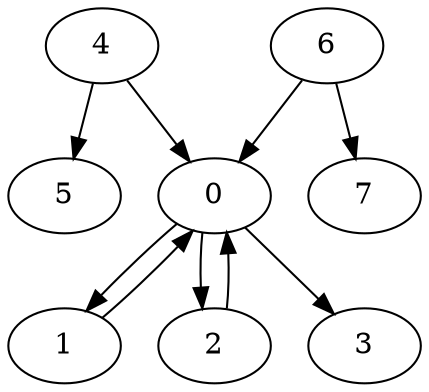 digraph G {
0;
1;
2;
3;
4;
5;
6;
7;
0->1 ;
0->2 ;
0->3 ;
1->0 ;
2->0 ;
4->5 ;
4->0 ;
6->7 ;
6->0 ;
}
